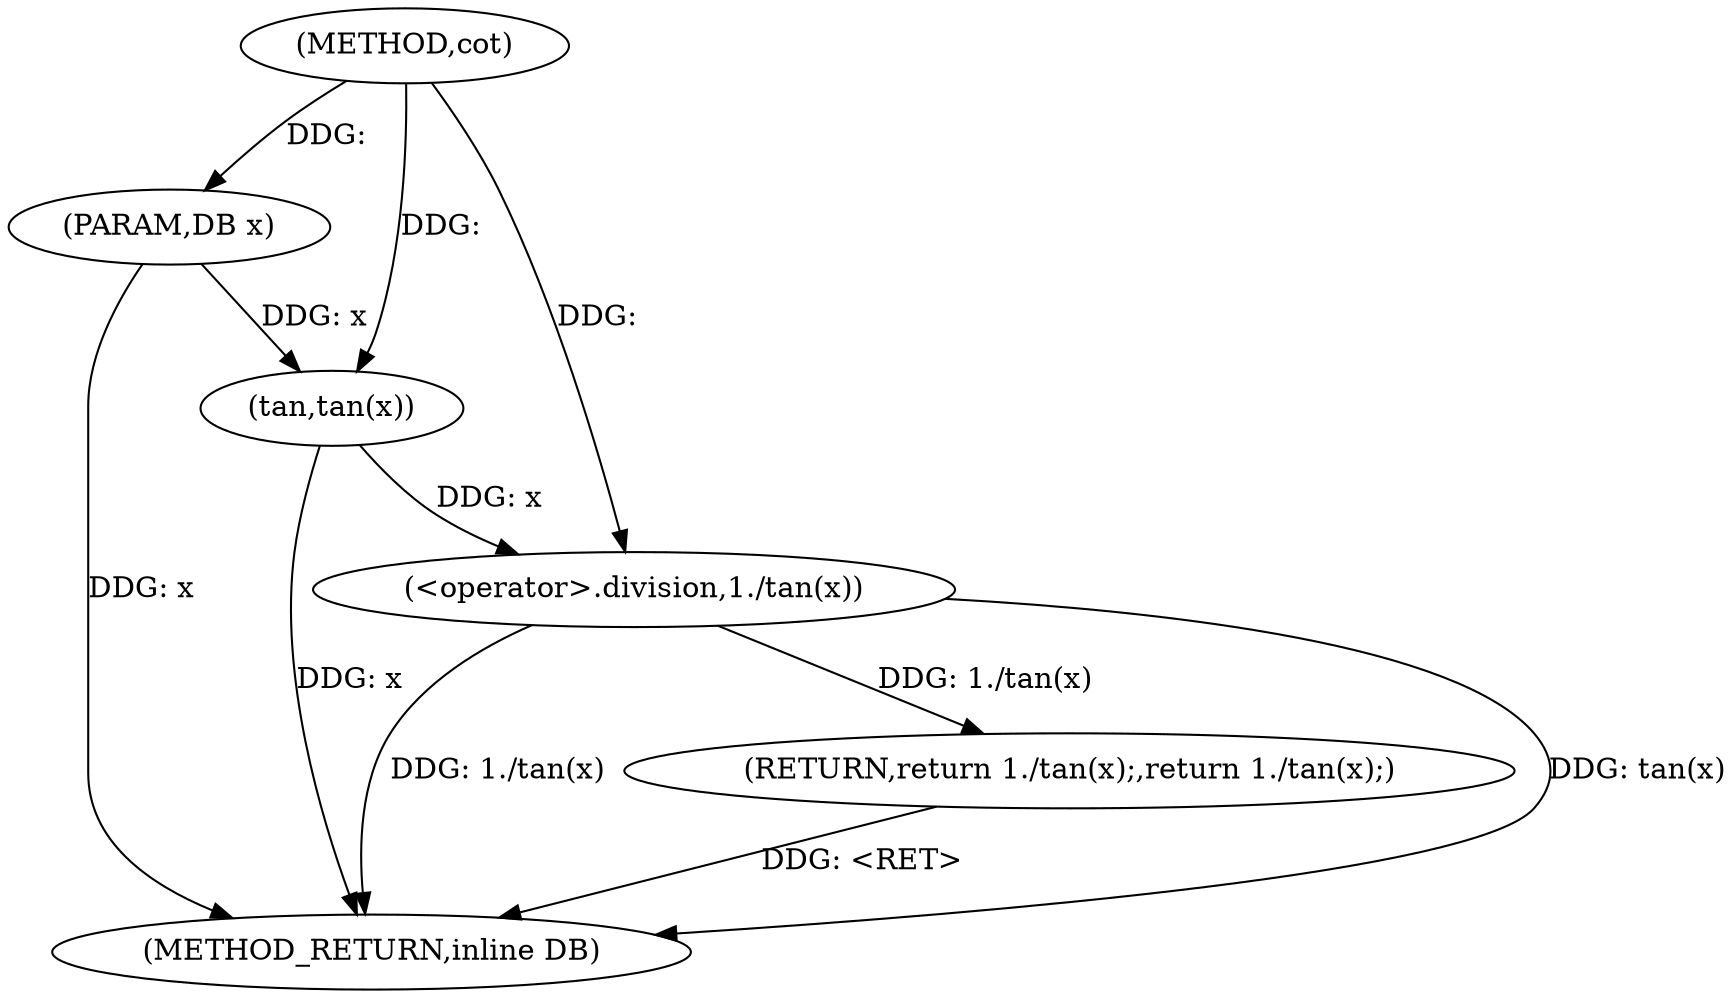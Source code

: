 digraph "cot" {  
"1001584" [label = "(METHOD,cot)" ]
"1001592" [label = "(METHOD_RETURN,inline DB)" ]
"1001585" [label = "(PARAM,DB x)" ]
"1001587" [label = "(RETURN,return 1./tan(x);,return 1./tan(x);)" ]
"1001588" [label = "(<operator>.division,1./tan(x))" ]
"1001590" [label = "(tan,tan(x))" ]
  "1001587" -> "1001592"  [ label = "DDG: <RET>"] 
  "1001585" -> "1001592"  [ label = "DDG: x"] 
  "1001590" -> "1001592"  [ label = "DDG: x"] 
  "1001588" -> "1001592"  [ label = "DDG: tan(x)"] 
  "1001588" -> "1001592"  [ label = "DDG: 1./tan(x)"] 
  "1001584" -> "1001585"  [ label = "DDG: "] 
  "1001588" -> "1001587"  [ label = "DDG: 1./tan(x)"] 
  "1001584" -> "1001588"  [ label = "DDG: "] 
  "1001590" -> "1001588"  [ label = "DDG: x"] 
  "1001585" -> "1001590"  [ label = "DDG: x"] 
  "1001584" -> "1001590"  [ label = "DDG: "] 
}
